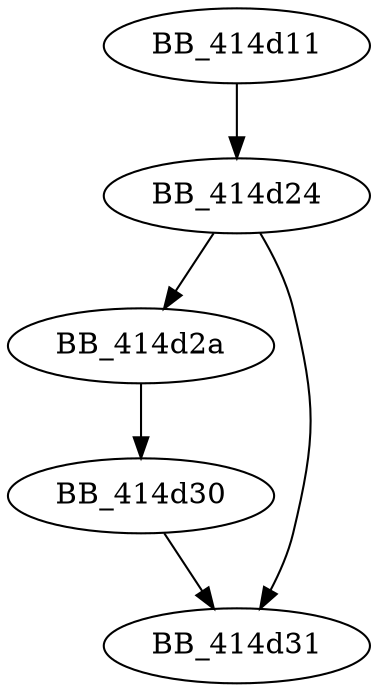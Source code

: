 DiGraph sub_414D11{
BB_414d11->BB_414d24
BB_414d24->BB_414d2a
BB_414d24->BB_414d31
BB_414d2a->BB_414d30
BB_414d30->BB_414d31
}
